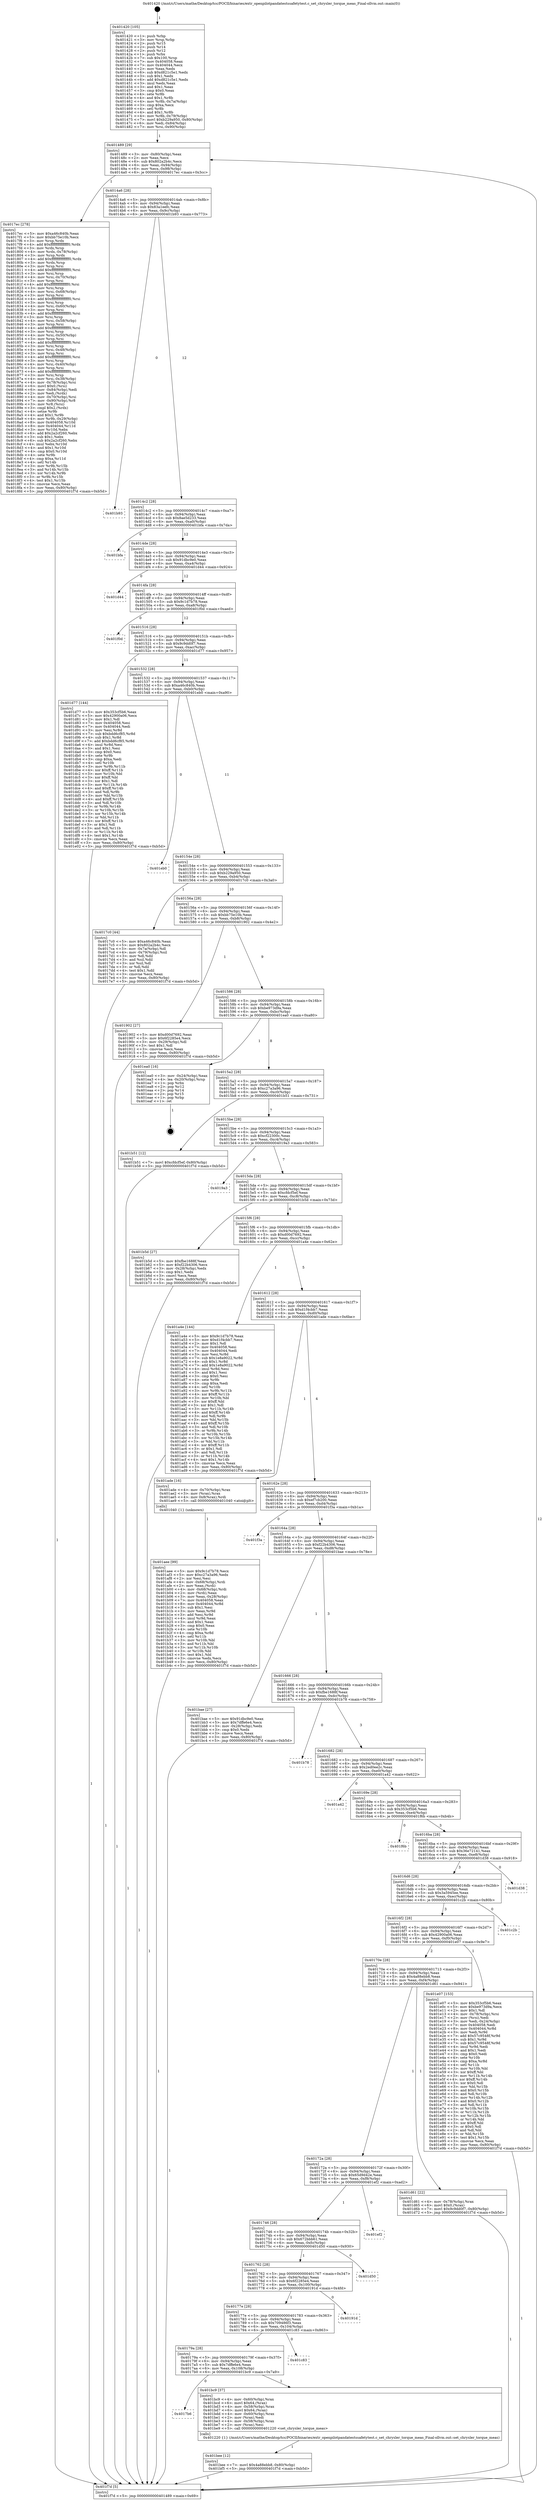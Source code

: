 digraph "0x401420" {
  label = "0x401420 (/mnt/c/Users/mathe/Desktop/tcc/POCII/binaries/extr_openpilotpandatestssafetytest.c_set_chrysler_torque_meas_Final-ollvm.out::main(0))"
  labelloc = "t"
  node[shape=record]

  Entry [label="",width=0.3,height=0.3,shape=circle,fillcolor=black,style=filled]
  "0x401489" [label="{
     0x401489 [29]\l
     | [instrs]\l
     &nbsp;&nbsp;0x401489 \<+3\>: mov -0x80(%rbp),%eax\l
     &nbsp;&nbsp;0x40148c \<+2\>: mov %eax,%ecx\l
     &nbsp;&nbsp;0x40148e \<+6\>: sub $0x802a2b4c,%ecx\l
     &nbsp;&nbsp;0x401494 \<+6\>: mov %eax,-0x94(%rbp)\l
     &nbsp;&nbsp;0x40149a \<+6\>: mov %ecx,-0x98(%rbp)\l
     &nbsp;&nbsp;0x4014a0 \<+6\>: je 00000000004017ec \<main+0x3cc\>\l
  }"]
  "0x4017ec" [label="{
     0x4017ec [278]\l
     | [instrs]\l
     &nbsp;&nbsp;0x4017ec \<+5\>: mov $0xa46c840b,%eax\l
     &nbsp;&nbsp;0x4017f1 \<+5\>: mov $0xbb75e10b,%ecx\l
     &nbsp;&nbsp;0x4017f6 \<+3\>: mov %rsp,%rdx\l
     &nbsp;&nbsp;0x4017f9 \<+4\>: add $0xfffffffffffffff0,%rdx\l
     &nbsp;&nbsp;0x4017fd \<+3\>: mov %rdx,%rsp\l
     &nbsp;&nbsp;0x401800 \<+4\>: mov %rdx,-0x78(%rbp)\l
     &nbsp;&nbsp;0x401804 \<+3\>: mov %rsp,%rdx\l
     &nbsp;&nbsp;0x401807 \<+4\>: add $0xfffffffffffffff0,%rdx\l
     &nbsp;&nbsp;0x40180b \<+3\>: mov %rdx,%rsp\l
     &nbsp;&nbsp;0x40180e \<+3\>: mov %rsp,%rsi\l
     &nbsp;&nbsp;0x401811 \<+4\>: add $0xfffffffffffffff0,%rsi\l
     &nbsp;&nbsp;0x401815 \<+3\>: mov %rsi,%rsp\l
     &nbsp;&nbsp;0x401818 \<+4\>: mov %rsi,-0x70(%rbp)\l
     &nbsp;&nbsp;0x40181c \<+3\>: mov %rsp,%rsi\l
     &nbsp;&nbsp;0x40181f \<+4\>: add $0xfffffffffffffff0,%rsi\l
     &nbsp;&nbsp;0x401823 \<+3\>: mov %rsi,%rsp\l
     &nbsp;&nbsp;0x401826 \<+4\>: mov %rsi,-0x68(%rbp)\l
     &nbsp;&nbsp;0x40182a \<+3\>: mov %rsp,%rsi\l
     &nbsp;&nbsp;0x40182d \<+4\>: add $0xfffffffffffffff0,%rsi\l
     &nbsp;&nbsp;0x401831 \<+3\>: mov %rsi,%rsp\l
     &nbsp;&nbsp;0x401834 \<+4\>: mov %rsi,-0x60(%rbp)\l
     &nbsp;&nbsp;0x401838 \<+3\>: mov %rsp,%rsi\l
     &nbsp;&nbsp;0x40183b \<+4\>: add $0xfffffffffffffff0,%rsi\l
     &nbsp;&nbsp;0x40183f \<+3\>: mov %rsi,%rsp\l
     &nbsp;&nbsp;0x401842 \<+4\>: mov %rsi,-0x58(%rbp)\l
     &nbsp;&nbsp;0x401846 \<+3\>: mov %rsp,%rsi\l
     &nbsp;&nbsp;0x401849 \<+4\>: add $0xfffffffffffffff0,%rsi\l
     &nbsp;&nbsp;0x40184d \<+3\>: mov %rsi,%rsp\l
     &nbsp;&nbsp;0x401850 \<+4\>: mov %rsi,-0x50(%rbp)\l
     &nbsp;&nbsp;0x401854 \<+3\>: mov %rsp,%rsi\l
     &nbsp;&nbsp;0x401857 \<+4\>: add $0xfffffffffffffff0,%rsi\l
     &nbsp;&nbsp;0x40185b \<+3\>: mov %rsi,%rsp\l
     &nbsp;&nbsp;0x40185e \<+4\>: mov %rsi,-0x48(%rbp)\l
     &nbsp;&nbsp;0x401862 \<+3\>: mov %rsp,%rsi\l
     &nbsp;&nbsp;0x401865 \<+4\>: add $0xfffffffffffffff0,%rsi\l
     &nbsp;&nbsp;0x401869 \<+3\>: mov %rsi,%rsp\l
     &nbsp;&nbsp;0x40186c \<+4\>: mov %rsi,-0x40(%rbp)\l
     &nbsp;&nbsp;0x401870 \<+3\>: mov %rsp,%rsi\l
     &nbsp;&nbsp;0x401873 \<+4\>: add $0xfffffffffffffff0,%rsi\l
     &nbsp;&nbsp;0x401877 \<+3\>: mov %rsi,%rsp\l
     &nbsp;&nbsp;0x40187a \<+4\>: mov %rsi,-0x38(%rbp)\l
     &nbsp;&nbsp;0x40187e \<+4\>: mov -0x78(%rbp),%rsi\l
     &nbsp;&nbsp;0x401882 \<+6\>: movl $0x0,(%rsi)\l
     &nbsp;&nbsp;0x401888 \<+6\>: mov -0x84(%rbp),%edi\l
     &nbsp;&nbsp;0x40188e \<+2\>: mov %edi,(%rdx)\l
     &nbsp;&nbsp;0x401890 \<+4\>: mov -0x70(%rbp),%rsi\l
     &nbsp;&nbsp;0x401894 \<+7\>: mov -0x90(%rbp),%r8\l
     &nbsp;&nbsp;0x40189b \<+3\>: mov %r8,(%rsi)\l
     &nbsp;&nbsp;0x40189e \<+3\>: cmpl $0x2,(%rdx)\l
     &nbsp;&nbsp;0x4018a1 \<+4\>: setne %r9b\l
     &nbsp;&nbsp;0x4018a5 \<+4\>: and $0x1,%r9b\l
     &nbsp;&nbsp;0x4018a9 \<+4\>: mov %r9b,-0x29(%rbp)\l
     &nbsp;&nbsp;0x4018ad \<+8\>: mov 0x404058,%r10d\l
     &nbsp;&nbsp;0x4018b5 \<+8\>: mov 0x404044,%r11d\l
     &nbsp;&nbsp;0x4018bd \<+3\>: mov %r10d,%ebx\l
     &nbsp;&nbsp;0x4018c0 \<+6\>: add $0x2a2cf260,%ebx\l
     &nbsp;&nbsp;0x4018c6 \<+3\>: sub $0x1,%ebx\l
     &nbsp;&nbsp;0x4018c9 \<+6\>: sub $0x2a2cf260,%ebx\l
     &nbsp;&nbsp;0x4018cf \<+4\>: imul %ebx,%r10d\l
     &nbsp;&nbsp;0x4018d3 \<+4\>: and $0x1,%r10d\l
     &nbsp;&nbsp;0x4018d7 \<+4\>: cmp $0x0,%r10d\l
     &nbsp;&nbsp;0x4018db \<+4\>: sete %r9b\l
     &nbsp;&nbsp;0x4018df \<+4\>: cmp $0xa,%r11d\l
     &nbsp;&nbsp;0x4018e3 \<+4\>: setl %r14b\l
     &nbsp;&nbsp;0x4018e7 \<+3\>: mov %r9b,%r15b\l
     &nbsp;&nbsp;0x4018ea \<+3\>: and %r14b,%r15b\l
     &nbsp;&nbsp;0x4018ed \<+3\>: xor %r14b,%r9b\l
     &nbsp;&nbsp;0x4018f0 \<+3\>: or %r9b,%r15b\l
     &nbsp;&nbsp;0x4018f3 \<+4\>: test $0x1,%r15b\l
     &nbsp;&nbsp;0x4018f7 \<+3\>: cmovne %ecx,%eax\l
     &nbsp;&nbsp;0x4018fa \<+3\>: mov %eax,-0x80(%rbp)\l
     &nbsp;&nbsp;0x4018fd \<+5\>: jmp 0000000000401f7d \<main+0xb5d\>\l
  }"]
  "0x4014a6" [label="{
     0x4014a6 [28]\l
     | [instrs]\l
     &nbsp;&nbsp;0x4014a6 \<+5\>: jmp 00000000004014ab \<main+0x8b\>\l
     &nbsp;&nbsp;0x4014ab \<+6\>: mov -0x94(%rbp),%eax\l
     &nbsp;&nbsp;0x4014b1 \<+5\>: sub $0x83a1eefc,%eax\l
     &nbsp;&nbsp;0x4014b6 \<+6\>: mov %eax,-0x9c(%rbp)\l
     &nbsp;&nbsp;0x4014bc \<+6\>: je 0000000000401b93 \<main+0x773\>\l
  }"]
  Exit [label="",width=0.3,height=0.3,shape=circle,fillcolor=black,style=filled,peripheries=2]
  "0x401b93" [label="{
     0x401b93\l
  }", style=dashed]
  "0x4014c2" [label="{
     0x4014c2 [28]\l
     | [instrs]\l
     &nbsp;&nbsp;0x4014c2 \<+5\>: jmp 00000000004014c7 \<main+0xa7\>\l
     &nbsp;&nbsp;0x4014c7 \<+6\>: mov -0x94(%rbp),%eax\l
     &nbsp;&nbsp;0x4014cd \<+5\>: sub $0x8ae5d233,%eax\l
     &nbsp;&nbsp;0x4014d2 \<+6\>: mov %eax,-0xa0(%rbp)\l
     &nbsp;&nbsp;0x4014d8 \<+6\>: je 0000000000401bfa \<main+0x7da\>\l
  }"]
  "0x401bee" [label="{
     0x401bee [12]\l
     | [instrs]\l
     &nbsp;&nbsp;0x401bee \<+7\>: movl $0x4a88ebb8,-0x80(%rbp)\l
     &nbsp;&nbsp;0x401bf5 \<+5\>: jmp 0000000000401f7d \<main+0xb5d\>\l
  }"]
  "0x401bfa" [label="{
     0x401bfa\l
  }", style=dashed]
  "0x4014de" [label="{
     0x4014de [28]\l
     | [instrs]\l
     &nbsp;&nbsp;0x4014de \<+5\>: jmp 00000000004014e3 \<main+0xc3\>\l
     &nbsp;&nbsp;0x4014e3 \<+6\>: mov -0x94(%rbp),%eax\l
     &nbsp;&nbsp;0x4014e9 \<+5\>: sub $0x91dbc9e0,%eax\l
     &nbsp;&nbsp;0x4014ee \<+6\>: mov %eax,-0xa4(%rbp)\l
     &nbsp;&nbsp;0x4014f4 \<+6\>: je 0000000000401d44 \<main+0x924\>\l
  }"]
  "0x4017b6" [label="{
     0x4017b6\l
  }", style=dashed]
  "0x401d44" [label="{
     0x401d44\l
  }", style=dashed]
  "0x4014fa" [label="{
     0x4014fa [28]\l
     | [instrs]\l
     &nbsp;&nbsp;0x4014fa \<+5\>: jmp 00000000004014ff \<main+0xdf\>\l
     &nbsp;&nbsp;0x4014ff \<+6\>: mov -0x94(%rbp),%eax\l
     &nbsp;&nbsp;0x401505 \<+5\>: sub $0x9c1d7b78,%eax\l
     &nbsp;&nbsp;0x40150a \<+6\>: mov %eax,-0xa8(%rbp)\l
     &nbsp;&nbsp;0x401510 \<+6\>: je 0000000000401f0d \<main+0xaed\>\l
  }"]
  "0x401bc9" [label="{
     0x401bc9 [37]\l
     | [instrs]\l
     &nbsp;&nbsp;0x401bc9 \<+4\>: mov -0x60(%rbp),%rax\l
     &nbsp;&nbsp;0x401bcd \<+6\>: movl $0x64,(%rax)\l
     &nbsp;&nbsp;0x401bd3 \<+4\>: mov -0x58(%rbp),%rax\l
     &nbsp;&nbsp;0x401bd7 \<+6\>: movl $0x64,(%rax)\l
     &nbsp;&nbsp;0x401bdd \<+4\>: mov -0x60(%rbp),%rax\l
     &nbsp;&nbsp;0x401be1 \<+2\>: mov (%rax),%edi\l
     &nbsp;&nbsp;0x401be3 \<+4\>: mov -0x58(%rbp),%rax\l
     &nbsp;&nbsp;0x401be7 \<+2\>: mov (%rax),%esi\l
     &nbsp;&nbsp;0x401be9 \<+5\>: call 0000000000401220 \<set_chrysler_torque_meas\>\l
     | [calls]\l
     &nbsp;&nbsp;0x401220 \{1\} (/mnt/c/Users/mathe/Desktop/tcc/POCII/binaries/extr_openpilotpandatestssafetytest.c_set_chrysler_torque_meas_Final-ollvm.out::set_chrysler_torque_meas)\l
  }"]
  "0x401f0d" [label="{
     0x401f0d\l
  }", style=dashed]
  "0x401516" [label="{
     0x401516 [28]\l
     | [instrs]\l
     &nbsp;&nbsp;0x401516 \<+5\>: jmp 000000000040151b \<main+0xfb\>\l
     &nbsp;&nbsp;0x40151b \<+6\>: mov -0x94(%rbp),%eax\l
     &nbsp;&nbsp;0x401521 \<+5\>: sub $0x9c9dd0f7,%eax\l
     &nbsp;&nbsp;0x401526 \<+6\>: mov %eax,-0xac(%rbp)\l
     &nbsp;&nbsp;0x40152c \<+6\>: je 0000000000401d77 \<main+0x957\>\l
  }"]
  "0x40179a" [label="{
     0x40179a [28]\l
     | [instrs]\l
     &nbsp;&nbsp;0x40179a \<+5\>: jmp 000000000040179f \<main+0x37f\>\l
     &nbsp;&nbsp;0x40179f \<+6\>: mov -0x94(%rbp),%eax\l
     &nbsp;&nbsp;0x4017a5 \<+5\>: sub $0x7dffe6e4,%eax\l
     &nbsp;&nbsp;0x4017aa \<+6\>: mov %eax,-0x108(%rbp)\l
     &nbsp;&nbsp;0x4017b0 \<+6\>: je 0000000000401bc9 \<main+0x7a9\>\l
  }"]
  "0x401d77" [label="{
     0x401d77 [144]\l
     | [instrs]\l
     &nbsp;&nbsp;0x401d77 \<+5\>: mov $0x353cf5b6,%eax\l
     &nbsp;&nbsp;0x401d7c \<+5\>: mov $0x42900a06,%ecx\l
     &nbsp;&nbsp;0x401d81 \<+2\>: mov $0x1,%dl\l
     &nbsp;&nbsp;0x401d83 \<+7\>: mov 0x404058,%esi\l
     &nbsp;&nbsp;0x401d8a \<+7\>: mov 0x404044,%edi\l
     &nbsp;&nbsp;0x401d91 \<+3\>: mov %esi,%r8d\l
     &nbsp;&nbsp;0x401d94 \<+7\>: sub $0xbdd6cf85,%r8d\l
     &nbsp;&nbsp;0x401d9b \<+4\>: sub $0x1,%r8d\l
     &nbsp;&nbsp;0x401d9f \<+7\>: add $0xbdd6cf85,%r8d\l
     &nbsp;&nbsp;0x401da6 \<+4\>: imul %r8d,%esi\l
     &nbsp;&nbsp;0x401daa \<+3\>: and $0x1,%esi\l
     &nbsp;&nbsp;0x401dad \<+3\>: cmp $0x0,%esi\l
     &nbsp;&nbsp;0x401db0 \<+4\>: sete %r9b\l
     &nbsp;&nbsp;0x401db4 \<+3\>: cmp $0xa,%edi\l
     &nbsp;&nbsp;0x401db7 \<+4\>: setl %r10b\l
     &nbsp;&nbsp;0x401dbb \<+3\>: mov %r9b,%r11b\l
     &nbsp;&nbsp;0x401dbe \<+4\>: xor $0xff,%r11b\l
     &nbsp;&nbsp;0x401dc2 \<+3\>: mov %r10b,%bl\l
     &nbsp;&nbsp;0x401dc5 \<+3\>: xor $0xff,%bl\l
     &nbsp;&nbsp;0x401dc8 \<+3\>: xor $0x1,%dl\l
     &nbsp;&nbsp;0x401dcb \<+3\>: mov %r11b,%r14b\l
     &nbsp;&nbsp;0x401dce \<+4\>: and $0xff,%r14b\l
     &nbsp;&nbsp;0x401dd2 \<+3\>: and %dl,%r9b\l
     &nbsp;&nbsp;0x401dd5 \<+3\>: mov %bl,%r15b\l
     &nbsp;&nbsp;0x401dd8 \<+4\>: and $0xff,%r15b\l
     &nbsp;&nbsp;0x401ddc \<+3\>: and %dl,%r10b\l
     &nbsp;&nbsp;0x401ddf \<+3\>: or %r9b,%r14b\l
     &nbsp;&nbsp;0x401de2 \<+3\>: or %r10b,%r15b\l
     &nbsp;&nbsp;0x401de5 \<+3\>: xor %r15b,%r14b\l
     &nbsp;&nbsp;0x401de8 \<+3\>: or %bl,%r11b\l
     &nbsp;&nbsp;0x401deb \<+4\>: xor $0xff,%r11b\l
     &nbsp;&nbsp;0x401def \<+3\>: or $0x1,%dl\l
     &nbsp;&nbsp;0x401df2 \<+3\>: and %dl,%r11b\l
     &nbsp;&nbsp;0x401df5 \<+3\>: or %r11b,%r14b\l
     &nbsp;&nbsp;0x401df8 \<+4\>: test $0x1,%r14b\l
     &nbsp;&nbsp;0x401dfc \<+3\>: cmovne %ecx,%eax\l
     &nbsp;&nbsp;0x401dff \<+3\>: mov %eax,-0x80(%rbp)\l
     &nbsp;&nbsp;0x401e02 \<+5\>: jmp 0000000000401f7d \<main+0xb5d\>\l
  }"]
  "0x401532" [label="{
     0x401532 [28]\l
     | [instrs]\l
     &nbsp;&nbsp;0x401532 \<+5\>: jmp 0000000000401537 \<main+0x117\>\l
     &nbsp;&nbsp;0x401537 \<+6\>: mov -0x94(%rbp),%eax\l
     &nbsp;&nbsp;0x40153d \<+5\>: sub $0xa46c840b,%eax\l
     &nbsp;&nbsp;0x401542 \<+6\>: mov %eax,-0xb0(%rbp)\l
     &nbsp;&nbsp;0x401548 \<+6\>: je 0000000000401eb0 \<main+0xa90\>\l
  }"]
  "0x401c83" [label="{
     0x401c83\l
  }", style=dashed]
  "0x401eb0" [label="{
     0x401eb0\l
  }", style=dashed]
  "0x40154e" [label="{
     0x40154e [28]\l
     | [instrs]\l
     &nbsp;&nbsp;0x40154e \<+5\>: jmp 0000000000401553 \<main+0x133\>\l
     &nbsp;&nbsp;0x401553 \<+6\>: mov -0x94(%rbp),%eax\l
     &nbsp;&nbsp;0x401559 \<+5\>: sub $0xb229a950,%eax\l
     &nbsp;&nbsp;0x40155e \<+6\>: mov %eax,-0xb4(%rbp)\l
     &nbsp;&nbsp;0x401564 \<+6\>: je 00000000004017c0 \<main+0x3a0\>\l
  }"]
  "0x40177e" [label="{
     0x40177e [28]\l
     | [instrs]\l
     &nbsp;&nbsp;0x40177e \<+5\>: jmp 0000000000401783 \<main+0x363\>\l
     &nbsp;&nbsp;0x401783 \<+6\>: mov -0x94(%rbp),%eax\l
     &nbsp;&nbsp;0x401789 \<+5\>: sub $0x709486f3,%eax\l
     &nbsp;&nbsp;0x40178e \<+6\>: mov %eax,-0x104(%rbp)\l
     &nbsp;&nbsp;0x401794 \<+6\>: je 0000000000401c83 \<main+0x863\>\l
  }"]
  "0x4017c0" [label="{
     0x4017c0 [44]\l
     | [instrs]\l
     &nbsp;&nbsp;0x4017c0 \<+5\>: mov $0xa46c840b,%eax\l
     &nbsp;&nbsp;0x4017c5 \<+5\>: mov $0x802a2b4c,%ecx\l
     &nbsp;&nbsp;0x4017ca \<+3\>: mov -0x7a(%rbp),%dl\l
     &nbsp;&nbsp;0x4017cd \<+4\>: mov -0x79(%rbp),%sil\l
     &nbsp;&nbsp;0x4017d1 \<+3\>: mov %dl,%dil\l
     &nbsp;&nbsp;0x4017d4 \<+3\>: and %sil,%dil\l
     &nbsp;&nbsp;0x4017d7 \<+3\>: xor %sil,%dl\l
     &nbsp;&nbsp;0x4017da \<+3\>: or %dl,%dil\l
     &nbsp;&nbsp;0x4017dd \<+4\>: test $0x1,%dil\l
     &nbsp;&nbsp;0x4017e1 \<+3\>: cmovne %ecx,%eax\l
     &nbsp;&nbsp;0x4017e4 \<+3\>: mov %eax,-0x80(%rbp)\l
     &nbsp;&nbsp;0x4017e7 \<+5\>: jmp 0000000000401f7d \<main+0xb5d\>\l
  }"]
  "0x40156a" [label="{
     0x40156a [28]\l
     | [instrs]\l
     &nbsp;&nbsp;0x40156a \<+5\>: jmp 000000000040156f \<main+0x14f\>\l
     &nbsp;&nbsp;0x40156f \<+6\>: mov -0x94(%rbp),%eax\l
     &nbsp;&nbsp;0x401575 \<+5\>: sub $0xbb75e10b,%eax\l
     &nbsp;&nbsp;0x40157a \<+6\>: mov %eax,-0xb8(%rbp)\l
     &nbsp;&nbsp;0x401580 \<+6\>: je 0000000000401902 \<main+0x4e2\>\l
  }"]
  "0x401f7d" [label="{
     0x401f7d [5]\l
     | [instrs]\l
     &nbsp;&nbsp;0x401f7d \<+5\>: jmp 0000000000401489 \<main+0x69\>\l
  }"]
  "0x401420" [label="{
     0x401420 [105]\l
     | [instrs]\l
     &nbsp;&nbsp;0x401420 \<+1\>: push %rbp\l
     &nbsp;&nbsp;0x401421 \<+3\>: mov %rsp,%rbp\l
     &nbsp;&nbsp;0x401424 \<+2\>: push %r15\l
     &nbsp;&nbsp;0x401426 \<+2\>: push %r14\l
     &nbsp;&nbsp;0x401428 \<+2\>: push %r12\l
     &nbsp;&nbsp;0x40142a \<+1\>: push %rbx\l
     &nbsp;&nbsp;0x40142b \<+7\>: sub $0x100,%rsp\l
     &nbsp;&nbsp;0x401432 \<+7\>: mov 0x404058,%eax\l
     &nbsp;&nbsp;0x401439 \<+7\>: mov 0x404044,%ecx\l
     &nbsp;&nbsp;0x401440 \<+2\>: mov %eax,%edx\l
     &nbsp;&nbsp;0x401442 \<+6\>: sub $0xd821c5e1,%edx\l
     &nbsp;&nbsp;0x401448 \<+3\>: sub $0x1,%edx\l
     &nbsp;&nbsp;0x40144b \<+6\>: add $0xd821c5e1,%edx\l
     &nbsp;&nbsp;0x401451 \<+3\>: imul %edx,%eax\l
     &nbsp;&nbsp;0x401454 \<+3\>: and $0x1,%eax\l
     &nbsp;&nbsp;0x401457 \<+3\>: cmp $0x0,%eax\l
     &nbsp;&nbsp;0x40145a \<+4\>: sete %r8b\l
     &nbsp;&nbsp;0x40145e \<+4\>: and $0x1,%r8b\l
     &nbsp;&nbsp;0x401462 \<+4\>: mov %r8b,-0x7a(%rbp)\l
     &nbsp;&nbsp;0x401466 \<+3\>: cmp $0xa,%ecx\l
     &nbsp;&nbsp;0x401469 \<+4\>: setl %r8b\l
     &nbsp;&nbsp;0x40146d \<+4\>: and $0x1,%r8b\l
     &nbsp;&nbsp;0x401471 \<+4\>: mov %r8b,-0x79(%rbp)\l
     &nbsp;&nbsp;0x401475 \<+7\>: movl $0xb229a950,-0x80(%rbp)\l
     &nbsp;&nbsp;0x40147c \<+6\>: mov %edi,-0x84(%rbp)\l
     &nbsp;&nbsp;0x401482 \<+7\>: mov %rsi,-0x90(%rbp)\l
  }"]
  "0x40191d" [label="{
     0x40191d\l
  }", style=dashed]
  "0x401762" [label="{
     0x401762 [28]\l
     | [instrs]\l
     &nbsp;&nbsp;0x401762 \<+5\>: jmp 0000000000401767 \<main+0x347\>\l
     &nbsp;&nbsp;0x401767 \<+6\>: mov -0x94(%rbp),%eax\l
     &nbsp;&nbsp;0x40176d \<+5\>: sub $0x6f2285e4,%eax\l
     &nbsp;&nbsp;0x401772 \<+6\>: mov %eax,-0x100(%rbp)\l
     &nbsp;&nbsp;0x401778 \<+6\>: je 000000000040191d \<main+0x4fd\>\l
  }"]
  "0x401902" [label="{
     0x401902 [27]\l
     | [instrs]\l
     &nbsp;&nbsp;0x401902 \<+5\>: mov $0xd00d7692,%eax\l
     &nbsp;&nbsp;0x401907 \<+5\>: mov $0x6f2285e4,%ecx\l
     &nbsp;&nbsp;0x40190c \<+3\>: mov -0x29(%rbp),%dl\l
     &nbsp;&nbsp;0x40190f \<+3\>: test $0x1,%dl\l
     &nbsp;&nbsp;0x401912 \<+3\>: cmovne %ecx,%eax\l
     &nbsp;&nbsp;0x401915 \<+3\>: mov %eax,-0x80(%rbp)\l
     &nbsp;&nbsp;0x401918 \<+5\>: jmp 0000000000401f7d \<main+0xb5d\>\l
  }"]
  "0x401586" [label="{
     0x401586 [28]\l
     | [instrs]\l
     &nbsp;&nbsp;0x401586 \<+5\>: jmp 000000000040158b \<main+0x16b\>\l
     &nbsp;&nbsp;0x40158b \<+6\>: mov -0x94(%rbp),%eax\l
     &nbsp;&nbsp;0x401591 \<+5\>: sub $0xbe973d9a,%eax\l
     &nbsp;&nbsp;0x401596 \<+6\>: mov %eax,-0xbc(%rbp)\l
     &nbsp;&nbsp;0x40159c \<+6\>: je 0000000000401ea0 \<main+0xa80\>\l
  }"]
  "0x401d50" [label="{
     0x401d50\l
  }", style=dashed]
  "0x401ea0" [label="{
     0x401ea0 [16]\l
     | [instrs]\l
     &nbsp;&nbsp;0x401ea0 \<+3\>: mov -0x24(%rbp),%eax\l
     &nbsp;&nbsp;0x401ea3 \<+4\>: lea -0x20(%rbp),%rsp\l
     &nbsp;&nbsp;0x401ea7 \<+1\>: pop %rbx\l
     &nbsp;&nbsp;0x401ea8 \<+2\>: pop %r12\l
     &nbsp;&nbsp;0x401eaa \<+2\>: pop %r14\l
     &nbsp;&nbsp;0x401eac \<+2\>: pop %r15\l
     &nbsp;&nbsp;0x401eae \<+1\>: pop %rbp\l
     &nbsp;&nbsp;0x401eaf \<+1\>: ret\l
  }"]
  "0x4015a2" [label="{
     0x4015a2 [28]\l
     | [instrs]\l
     &nbsp;&nbsp;0x4015a2 \<+5\>: jmp 00000000004015a7 \<main+0x187\>\l
     &nbsp;&nbsp;0x4015a7 \<+6\>: mov -0x94(%rbp),%eax\l
     &nbsp;&nbsp;0x4015ad \<+5\>: sub $0xc27a3a96,%eax\l
     &nbsp;&nbsp;0x4015b2 \<+6\>: mov %eax,-0xc0(%rbp)\l
     &nbsp;&nbsp;0x4015b8 \<+6\>: je 0000000000401b51 \<main+0x731\>\l
  }"]
  "0x401746" [label="{
     0x401746 [28]\l
     | [instrs]\l
     &nbsp;&nbsp;0x401746 \<+5\>: jmp 000000000040174b \<main+0x32b\>\l
     &nbsp;&nbsp;0x40174b \<+6\>: mov -0x94(%rbp),%eax\l
     &nbsp;&nbsp;0x401751 \<+5\>: sub $0x672bbb61,%eax\l
     &nbsp;&nbsp;0x401756 \<+6\>: mov %eax,-0xfc(%rbp)\l
     &nbsp;&nbsp;0x40175c \<+6\>: je 0000000000401d50 \<main+0x930\>\l
  }"]
  "0x401b51" [label="{
     0x401b51 [12]\l
     | [instrs]\l
     &nbsp;&nbsp;0x401b51 \<+7\>: movl $0xcfdcf5ef,-0x80(%rbp)\l
     &nbsp;&nbsp;0x401b58 \<+5\>: jmp 0000000000401f7d \<main+0xb5d\>\l
  }"]
  "0x4015be" [label="{
     0x4015be [28]\l
     | [instrs]\l
     &nbsp;&nbsp;0x4015be \<+5\>: jmp 00000000004015c3 \<main+0x1a3\>\l
     &nbsp;&nbsp;0x4015c3 \<+6\>: mov -0x94(%rbp),%eax\l
     &nbsp;&nbsp;0x4015c9 \<+5\>: sub $0xcf22300c,%eax\l
     &nbsp;&nbsp;0x4015ce \<+6\>: mov %eax,-0xc4(%rbp)\l
     &nbsp;&nbsp;0x4015d4 \<+6\>: je 00000000004019a3 \<main+0x583\>\l
  }"]
  "0x401ef2" [label="{
     0x401ef2\l
  }", style=dashed]
  "0x4019a3" [label="{
     0x4019a3\l
  }", style=dashed]
  "0x4015da" [label="{
     0x4015da [28]\l
     | [instrs]\l
     &nbsp;&nbsp;0x4015da \<+5\>: jmp 00000000004015df \<main+0x1bf\>\l
     &nbsp;&nbsp;0x4015df \<+6\>: mov -0x94(%rbp),%eax\l
     &nbsp;&nbsp;0x4015e5 \<+5\>: sub $0xcfdcf5ef,%eax\l
     &nbsp;&nbsp;0x4015ea \<+6\>: mov %eax,-0xc8(%rbp)\l
     &nbsp;&nbsp;0x4015f0 \<+6\>: je 0000000000401b5d \<main+0x73d\>\l
  }"]
  "0x40172a" [label="{
     0x40172a [28]\l
     | [instrs]\l
     &nbsp;&nbsp;0x40172a \<+5\>: jmp 000000000040172f \<main+0x30f\>\l
     &nbsp;&nbsp;0x40172f \<+6\>: mov -0x94(%rbp),%eax\l
     &nbsp;&nbsp;0x401735 \<+5\>: sub $0x65d9d42e,%eax\l
     &nbsp;&nbsp;0x40173a \<+6\>: mov %eax,-0xf8(%rbp)\l
     &nbsp;&nbsp;0x401740 \<+6\>: je 0000000000401ef2 \<main+0xad2\>\l
  }"]
  "0x401b5d" [label="{
     0x401b5d [27]\l
     | [instrs]\l
     &nbsp;&nbsp;0x401b5d \<+5\>: mov $0xfbe1688f,%eax\l
     &nbsp;&nbsp;0x401b62 \<+5\>: mov $0xf22b4306,%ecx\l
     &nbsp;&nbsp;0x401b67 \<+3\>: mov -0x28(%rbp),%edx\l
     &nbsp;&nbsp;0x401b6a \<+3\>: cmp $0x1,%edx\l
     &nbsp;&nbsp;0x401b6d \<+3\>: cmovl %ecx,%eax\l
     &nbsp;&nbsp;0x401b70 \<+3\>: mov %eax,-0x80(%rbp)\l
     &nbsp;&nbsp;0x401b73 \<+5\>: jmp 0000000000401f7d \<main+0xb5d\>\l
  }"]
  "0x4015f6" [label="{
     0x4015f6 [28]\l
     | [instrs]\l
     &nbsp;&nbsp;0x4015f6 \<+5\>: jmp 00000000004015fb \<main+0x1db\>\l
     &nbsp;&nbsp;0x4015fb \<+6\>: mov -0x94(%rbp),%eax\l
     &nbsp;&nbsp;0x401601 \<+5\>: sub $0xd00d7692,%eax\l
     &nbsp;&nbsp;0x401606 \<+6\>: mov %eax,-0xcc(%rbp)\l
     &nbsp;&nbsp;0x40160c \<+6\>: je 0000000000401a4e \<main+0x62e\>\l
  }"]
  "0x401d61" [label="{
     0x401d61 [22]\l
     | [instrs]\l
     &nbsp;&nbsp;0x401d61 \<+4\>: mov -0x78(%rbp),%rax\l
     &nbsp;&nbsp;0x401d65 \<+6\>: movl $0x0,(%rax)\l
     &nbsp;&nbsp;0x401d6b \<+7\>: movl $0x9c9dd0f7,-0x80(%rbp)\l
     &nbsp;&nbsp;0x401d72 \<+5\>: jmp 0000000000401f7d \<main+0xb5d\>\l
  }"]
  "0x401a4e" [label="{
     0x401a4e [144]\l
     | [instrs]\l
     &nbsp;&nbsp;0x401a4e \<+5\>: mov $0x9c1d7b78,%eax\l
     &nbsp;&nbsp;0x401a53 \<+5\>: mov $0xd1f4cbb7,%ecx\l
     &nbsp;&nbsp;0x401a58 \<+2\>: mov $0x1,%dl\l
     &nbsp;&nbsp;0x401a5a \<+7\>: mov 0x404058,%esi\l
     &nbsp;&nbsp;0x401a61 \<+7\>: mov 0x404044,%edi\l
     &nbsp;&nbsp;0x401a68 \<+3\>: mov %esi,%r8d\l
     &nbsp;&nbsp;0x401a6b \<+7\>: sub $0x1e8a9022,%r8d\l
     &nbsp;&nbsp;0x401a72 \<+4\>: sub $0x1,%r8d\l
     &nbsp;&nbsp;0x401a76 \<+7\>: add $0x1e8a9022,%r8d\l
     &nbsp;&nbsp;0x401a7d \<+4\>: imul %r8d,%esi\l
     &nbsp;&nbsp;0x401a81 \<+3\>: and $0x1,%esi\l
     &nbsp;&nbsp;0x401a84 \<+3\>: cmp $0x0,%esi\l
     &nbsp;&nbsp;0x401a87 \<+4\>: sete %r9b\l
     &nbsp;&nbsp;0x401a8b \<+3\>: cmp $0xa,%edi\l
     &nbsp;&nbsp;0x401a8e \<+4\>: setl %r10b\l
     &nbsp;&nbsp;0x401a92 \<+3\>: mov %r9b,%r11b\l
     &nbsp;&nbsp;0x401a95 \<+4\>: xor $0xff,%r11b\l
     &nbsp;&nbsp;0x401a99 \<+3\>: mov %r10b,%bl\l
     &nbsp;&nbsp;0x401a9c \<+3\>: xor $0xff,%bl\l
     &nbsp;&nbsp;0x401a9f \<+3\>: xor $0x1,%dl\l
     &nbsp;&nbsp;0x401aa2 \<+3\>: mov %r11b,%r14b\l
     &nbsp;&nbsp;0x401aa5 \<+4\>: and $0xff,%r14b\l
     &nbsp;&nbsp;0x401aa9 \<+3\>: and %dl,%r9b\l
     &nbsp;&nbsp;0x401aac \<+3\>: mov %bl,%r15b\l
     &nbsp;&nbsp;0x401aaf \<+4\>: and $0xff,%r15b\l
     &nbsp;&nbsp;0x401ab3 \<+3\>: and %dl,%r10b\l
     &nbsp;&nbsp;0x401ab6 \<+3\>: or %r9b,%r14b\l
     &nbsp;&nbsp;0x401ab9 \<+3\>: or %r10b,%r15b\l
     &nbsp;&nbsp;0x401abc \<+3\>: xor %r15b,%r14b\l
     &nbsp;&nbsp;0x401abf \<+3\>: or %bl,%r11b\l
     &nbsp;&nbsp;0x401ac2 \<+4\>: xor $0xff,%r11b\l
     &nbsp;&nbsp;0x401ac6 \<+3\>: or $0x1,%dl\l
     &nbsp;&nbsp;0x401ac9 \<+3\>: and %dl,%r11b\l
     &nbsp;&nbsp;0x401acc \<+3\>: or %r11b,%r14b\l
     &nbsp;&nbsp;0x401acf \<+4\>: test $0x1,%r14b\l
     &nbsp;&nbsp;0x401ad3 \<+3\>: cmovne %ecx,%eax\l
     &nbsp;&nbsp;0x401ad6 \<+3\>: mov %eax,-0x80(%rbp)\l
     &nbsp;&nbsp;0x401ad9 \<+5\>: jmp 0000000000401f7d \<main+0xb5d\>\l
  }"]
  "0x401612" [label="{
     0x401612 [28]\l
     | [instrs]\l
     &nbsp;&nbsp;0x401612 \<+5\>: jmp 0000000000401617 \<main+0x1f7\>\l
     &nbsp;&nbsp;0x401617 \<+6\>: mov -0x94(%rbp),%eax\l
     &nbsp;&nbsp;0x40161d \<+5\>: sub $0xd1f4cbb7,%eax\l
     &nbsp;&nbsp;0x401622 \<+6\>: mov %eax,-0xd0(%rbp)\l
     &nbsp;&nbsp;0x401628 \<+6\>: je 0000000000401ade \<main+0x6be\>\l
  }"]
  "0x40170e" [label="{
     0x40170e [28]\l
     | [instrs]\l
     &nbsp;&nbsp;0x40170e \<+5\>: jmp 0000000000401713 \<main+0x2f3\>\l
     &nbsp;&nbsp;0x401713 \<+6\>: mov -0x94(%rbp),%eax\l
     &nbsp;&nbsp;0x401719 \<+5\>: sub $0x4a88ebb8,%eax\l
     &nbsp;&nbsp;0x40171e \<+6\>: mov %eax,-0xf4(%rbp)\l
     &nbsp;&nbsp;0x401724 \<+6\>: je 0000000000401d61 \<main+0x941\>\l
  }"]
  "0x401ade" [label="{
     0x401ade [16]\l
     | [instrs]\l
     &nbsp;&nbsp;0x401ade \<+4\>: mov -0x70(%rbp),%rax\l
     &nbsp;&nbsp;0x401ae2 \<+3\>: mov (%rax),%rax\l
     &nbsp;&nbsp;0x401ae5 \<+4\>: mov 0x8(%rax),%rdi\l
     &nbsp;&nbsp;0x401ae9 \<+5\>: call 0000000000401040 \<atoi@plt\>\l
     | [calls]\l
     &nbsp;&nbsp;0x401040 \{1\} (unknown)\l
  }"]
  "0x40162e" [label="{
     0x40162e [28]\l
     | [instrs]\l
     &nbsp;&nbsp;0x40162e \<+5\>: jmp 0000000000401633 \<main+0x213\>\l
     &nbsp;&nbsp;0x401633 \<+6\>: mov -0x94(%rbp),%eax\l
     &nbsp;&nbsp;0x401639 \<+5\>: sub $0xef7cb200,%eax\l
     &nbsp;&nbsp;0x40163e \<+6\>: mov %eax,-0xd4(%rbp)\l
     &nbsp;&nbsp;0x401644 \<+6\>: je 0000000000401f3a \<main+0xb1a\>\l
  }"]
  "0x401aee" [label="{
     0x401aee [99]\l
     | [instrs]\l
     &nbsp;&nbsp;0x401aee \<+5\>: mov $0x9c1d7b78,%ecx\l
     &nbsp;&nbsp;0x401af3 \<+5\>: mov $0xc27a3a96,%edx\l
     &nbsp;&nbsp;0x401af8 \<+2\>: xor %esi,%esi\l
     &nbsp;&nbsp;0x401afa \<+4\>: mov -0x68(%rbp),%rdi\l
     &nbsp;&nbsp;0x401afe \<+2\>: mov %eax,(%rdi)\l
     &nbsp;&nbsp;0x401b00 \<+4\>: mov -0x68(%rbp),%rdi\l
     &nbsp;&nbsp;0x401b04 \<+2\>: mov (%rdi),%eax\l
     &nbsp;&nbsp;0x401b06 \<+3\>: mov %eax,-0x28(%rbp)\l
     &nbsp;&nbsp;0x401b09 \<+7\>: mov 0x404058,%eax\l
     &nbsp;&nbsp;0x401b10 \<+8\>: mov 0x404044,%r8d\l
     &nbsp;&nbsp;0x401b18 \<+3\>: sub $0x1,%esi\l
     &nbsp;&nbsp;0x401b1b \<+3\>: mov %eax,%r9d\l
     &nbsp;&nbsp;0x401b1e \<+3\>: add %esi,%r9d\l
     &nbsp;&nbsp;0x401b21 \<+4\>: imul %r9d,%eax\l
     &nbsp;&nbsp;0x401b25 \<+3\>: and $0x1,%eax\l
     &nbsp;&nbsp;0x401b28 \<+3\>: cmp $0x0,%eax\l
     &nbsp;&nbsp;0x401b2b \<+4\>: sete %r10b\l
     &nbsp;&nbsp;0x401b2f \<+4\>: cmp $0xa,%r8d\l
     &nbsp;&nbsp;0x401b33 \<+4\>: setl %r11b\l
     &nbsp;&nbsp;0x401b37 \<+3\>: mov %r10b,%bl\l
     &nbsp;&nbsp;0x401b3a \<+3\>: and %r11b,%bl\l
     &nbsp;&nbsp;0x401b3d \<+3\>: xor %r11b,%r10b\l
     &nbsp;&nbsp;0x401b40 \<+3\>: or %r10b,%bl\l
     &nbsp;&nbsp;0x401b43 \<+3\>: test $0x1,%bl\l
     &nbsp;&nbsp;0x401b46 \<+3\>: cmovne %edx,%ecx\l
     &nbsp;&nbsp;0x401b49 \<+3\>: mov %ecx,-0x80(%rbp)\l
     &nbsp;&nbsp;0x401b4c \<+5\>: jmp 0000000000401f7d \<main+0xb5d\>\l
  }"]
  "0x401e07" [label="{
     0x401e07 [153]\l
     | [instrs]\l
     &nbsp;&nbsp;0x401e07 \<+5\>: mov $0x353cf5b6,%eax\l
     &nbsp;&nbsp;0x401e0c \<+5\>: mov $0xbe973d9a,%ecx\l
     &nbsp;&nbsp;0x401e11 \<+2\>: mov $0x1,%dl\l
     &nbsp;&nbsp;0x401e13 \<+4\>: mov -0x78(%rbp),%rsi\l
     &nbsp;&nbsp;0x401e17 \<+2\>: mov (%rsi),%edi\l
     &nbsp;&nbsp;0x401e19 \<+3\>: mov %edi,-0x24(%rbp)\l
     &nbsp;&nbsp;0x401e1c \<+7\>: mov 0x404058,%edi\l
     &nbsp;&nbsp;0x401e23 \<+8\>: mov 0x404044,%r8d\l
     &nbsp;&nbsp;0x401e2b \<+3\>: mov %edi,%r9d\l
     &nbsp;&nbsp;0x401e2e \<+7\>: add $0x57c9548f,%r9d\l
     &nbsp;&nbsp;0x401e35 \<+4\>: sub $0x1,%r9d\l
     &nbsp;&nbsp;0x401e39 \<+7\>: sub $0x57c9548f,%r9d\l
     &nbsp;&nbsp;0x401e40 \<+4\>: imul %r9d,%edi\l
     &nbsp;&nbsp;0x401e44 \<+3\>: and $0x1,%edi\l
     &nbsp;&nbsp;0x401e47 \<+3\>: cmp $0x0,%edi\l
     &nbsp;&nbsp;0x401e4a \<+4\>: sete %r10b\l
     &nbsp;&nbsp;0x401e4e \<+4\>: cmp $0xa,%r8d\l
     &nbsp;&nbsp;0x401e52 \<+4\>: setl %r11b\l
     &nbsp;&nbsp;0x401e56 \<+3\>: mov %r10b,%bl\l
     &nbsp;&nbsp;0x401e59 \<+3\>: xor $0xff,%bl\l
     &nbsp;&nbsp;0x401e5c \<+3\>: mov %r11b,%r14b\l
     &nbsp;&nbsp;0x401e5f \<+4\>: xor $0xff,%r14b\l
     &nbsp;&nbsp;0x401e63 \<+3\>: xor $0x0,%dl\l
     &nbsp;&nbsp;0x401e66 \<+3\>: mov %bl,%r15b\l
     &nbsp;&nbsp;0x401e69 \<+4\>: and $0x0,%r15b\l
     &nbsp;&nbsp;0x401e6d \<+3\>: and %dl,%r10b\l
     &nbsp;&nbsp;0x401e70 \<+3\>: mov %r14b,%r12b\l
     &nbsp;&nbsp;0x401e73 \<+4\>: and $0x0,%r12b\l
     &nbsp;&nbsp;0x401e77 \<+3\>: and %dl,%r11b\l
     &nbsp;&nbsp;0x401e7a \<+3\>: or %r10b,%r15b\l
     &nbsp;&nbsp;0x401e7d \<+3\>: or %r11b,%r12b\l
     &nbsp;&nbsp;0x401e80 \<+3\>: xor %r12b,%r15b\l
     &nbsp;&nbsp;0x401e83 \<+3\>: or %r14b,%bl\l
     &nbsp;&nbsp;0x401e86 \<+3\>: xor $0xff,%bl\l
     &nbsp;&nbsp;0x401e89 \<+3\>: or $0x0,%dl\l
     &nbsp;&nbsp;0x401e8c \<+2\>: and %dl,%bl\l
     &nbsp;&nbsp;0x401e8e \<+3\>: or %bl,%r15b\l
     &nbsp;&nbsp;0x401e91 \<+4\>: test $0x1,%r15b\l
     &nbsp;&nbsp;0x401e95 \<+3\>: cmovne %ecx,%eax\l
     &nbsp;&nbsp;0x401e98 \<+3\>: mov %eax,-0x80(%rbp)\l
     &nbsp;&nbsp;0x401e9b \<+5\>: jmp 0000000000401f7d \<main+0xb5d\>\l
  }"]
  "0x401f3a" [label="{
     0x401f3a\l
  }", style=dashed]
  "0x40164a" [label="{
     0x40164a [28]\l
     | [instrs]\l
     &nbsp;&nbsp;0x40164a \<+5\>: jmp 000000000040164f \<main+0x22f\>\l
     &nbsp;&nbsp;0x40164f \<+6\>: mov -0x94(%rbp),%eax\l
     &nbsp;&nbsp;0x401655 \<+5\>: sub $0xf22b4306,%eax\l
     &nbsp;&nbsp;0x40165a \<+6\>: mov %eax,-0xd8(%rbp)\l
     &nbsp;&nbsp;0x401660 \<+6\>: je 0000000000401bae \<main+0x78e\>\l
  }"]
  "0x4016f2" [label="{
     0x4016f2 [28]\l
     | [instrs]\l
     &nbsp;&nbsp;0x4016f2 \<+5\>: jmp 00000000004016f7 \<main+0x2d7\>\l
     &nbsp;&nbsp;0x4016f7 \<+6\>: mov -0x94(%rbp),%eax\l
     &nbsp;&nbsp;0x4016fd \<+5\>: sub $0x42900a06,%eax\l
     &nbsp;&nbsp;0x401702 \<+6\>: mov %eax,-0xf0(%rbp)\l
     &nbsp;&nbsp;0x401708 \<+6\>: je 0000000000401e07 \<main+0x9e7\>\l
  }"]
  "0x401bae" [label="{
     0x401bae [27]\l
     | [instrs]\l
     &nbsp;&nbsp;0x401bae \<+5\>: mov $0x91dbc9e0,%eax\l
     &nbsp;&nbsp;0x401bb3 \<+5\>: mov $0x7dffe6e4,%ecx\l
     &nbsp;&nbsp;0x401bb8 \<+3\>: mov -0x28(%rbp),%edx\l
     &nbsp;&nbsp;0x401bbb \<+3\>: cmp $0x0,%edx\l
     &nbsp;&nbsp;0x401bbe \<+3\>: cmove %ecx,%eax\l
     &nbsp;&nbsp;0x401bc1 \<+3\>: mov %eax,-0x80(%rbp)\l
     &nbsp;&nbsp;0x401bc4 \<+5\>: jmp 0000000000401f7d \<main+0xb5d\>\l
  }"]
  "0x401666" [label="{
     0x401666 [28]\l
     | [instrs]\l
     &nbsp;&nbsp;0x401666 \<+5\>: jmp 000000000040166b \<main+0x24b\>\l
     &nbsp;&nbsp;0x40166b \<+6\>: mov -0x94(%rbp),%eax\l
     &nbsp;&nbsp;0x401671 \<+5\>: sub $0xfbe1688f,%eax\l
     &nbsp;&nbsp;0x401676 \<+6\>: mov %eax,-0xdc(%rbp)\l
     &nbsp;&nbsp;0x40167c \<+6\>: je 0000000000401b78 \<main+0x758\>\l
  }"]
  "0x401c2b" [label="{
     0x401c2b\l
  }", style=dashed]
  "0x401b78" [label="{
     0x401b78\l
  }", style=dashed]
  "0x401682" [label="{
     0x401682 [28]\l
     | [instrs]\l
     &nbsp;&nbsp;0x401682 \<+5\>: jmp 0000000000401687 \<main+0x267\>\l
     &nbsp;&nbsp;0x401687 \<+6\>: mov -0x94(%rbp),%eax\l
     &nbsp;&nbsp;0x40168d \<+5\>: sub $0x2ed0ee2c,%eax\l
     &nbsp;&nbsp;0x401692 \<+6\>: mov %eax,-0xe0(%rbp)\l
     &nbsp;&nbsp;0x401698 \<+6\>: je 0000000000401a42 \<main+0x622\>\l
  }"]
  "0x4016d6" [label="{
     0x4016d6 [28]\l
     | [instrs]\l
     &nbsp;&nbsp;0x4016d6 \<+5\>: jmp 00000000004016db \<main+0x2bb\>\l
     &nbsp;&nbsp;0x4016db \<+6\>: mov -0x94(%rbp),%eax\l
     &nbsp;&nbsp;0x4016e1 \<+5\>: sub $0x3a5945ee,%eax\l
     &nbsp;&nbsp;0x4016e6 \<+6\>: mov %eax,-0xec(%rbp)\l
     &nbsp;&nbsp;0x4016ec \<+6\>: je 0000000000401c2b \<main+0x80b\>\l
  }"]
  "0x401a42" [label="{
     0x401a42\l
  }", style=dashed]
  "0x40169e" [label="{
     0x40169e [28]\l
     | [instrs]\l
     &nbsp;&nbsp;0x40169e \<+5\>: jmp 00000000004016a3 \<main+0x283\>\l
     &nbsp;&nbsp;0x4016a3 \<+6\>: mov -0x94(%rbp),%eax\l
     &nbsp;&nbsp;0x4016a9 \<+5\>: sub $0x353cf5b6,%eax\l
     &nbsp;&nbsp;0x4016ae \<+6\>: mov %eax,-0xe4(%rbp)\l
     &nbsp;&nbsp;0x4016b4 \<+6\>: je 0000000000401f6b \<main+0xb4b\>\l
  }"]
  "0x401d38" [label="{
     0x401d38\l
  }", style=dashed]
  "0x401f6b" [label="{
     0x401f6b\l
  }", style=dashed]
  "0x4016ba" [label="{
     0x4016ba [28]\l
     | [instrs]\l
     &nbsp;&nbsp;0x4016ba \<+5\>: jmp 00000000004016bf \<main+0x29f\>\l
     &nbsp;&nbsp;0x4016bf \<+6\>: mov -0x94(%rbp),%eax\l
     &nbsp;&nbsp;0x4016c5 \<+5\>: sub $0x36e72141,%eax\l
     &nbsp;&nbsp;0x4016ca \<+6\>: mov %eax,-0xe8(%rbp)\l
     &nbsp;&nbsp;0x4016d0 \<+6\>: je 0000000000401d38 \<main+0x918\>\l
  }"]
  Entry -> "0x401420" [label=" 1"]
  "0x401489" -> "0x4017ec" [label=" 1"]
  "0x401489" -> "0x4014a6" [label=" 12"]
  "0x401ea0" -> Exit [label=" 1"]
  "0x4014a6" -> "0x401b93" [label=" 0"]
  "0x4014a6" -> "0x4014c2" [label=" 12"]
  "0x401e07" -> "0x401f7d" [label=" 1"]
  "0x4014c2" -> "0x401bfa" [label=" 0"]
  "0x4014c2" -> "0x4014de" [label=" 12"]
  "0x401d77" -> "0x401f7d" [label=" 1"]
  "0x4014de" -> "0x401d44" [label=" 0"]
  "0x4014de" -> "0x4014fa" [label=" 12"]
  "0x401d61" -> "0x401f7d" [label=" 1"]
  "0x4014fa" -> "0x401f0d" [label=" 0"]
  "0x4014fa" -> "0x401516" [label=" 12"]
  "0x401bee" -> "0x401f7d" [label=" 1"]
  "0x401516" -> "0x401d77" [label=" 1"]
  "0x401516" -> "0x401532" [label=" 11"]
  "0x40179a" -> "0x4017b6" [label=" 0"]
  "0x401532" -> "0x401eb0" [label=" 0"]
  "0x401532" -> "0x40154e" [label=" 11"]
  "0x40179a" -> "0x401bc9" [label=" 1"]
  "0x40154e" -> "0x4017c0" [label=" 1"]
  "0x40154e" -> "0x40156a" [label=" 10"]
  "0x4017c0" -> "0x401f7d" [label=" 1"]
  "0x401420" -> "0x401489" [label=" 1"]
  "0x401f7d" -> "0x401489" [label=" 12"]
  "0x40177e" -> "0x40179a" [label=" 1"]
  "0x4017ec" -> "0x401f7d" [label=" 1"]
  "0x40177e" -> "0x401c83" [label=" 0"]
  "0x40156a" -> "0x401902" [label=" 1"]
  "0x40156a" -> "0x401586" [label=" 9"]
  "0x401902" -> "0x401f7d" [label=" 1"]
  "0x401762" -> "0x40177e" [label=" 1"]
  "0x401586" -> "0x401ea0" [label=" 1"]
  "0x401586" -> "0x4015a2" [label=" 8"]
  "0x401762" -> "0x40191d" [label=" 0"]
  "0x4015a2" -> "0x401b51" [label=" 1"]
  "0x4015a2" -> "0x4015be" [label=" 7"]
  "0x401746" -> "0x401762" [label=" 1"]
  "0x4015be" -> "0x4019a3" [label=" 0"]
  "0x4015be" -> "0x4015da" [label=" 7"]
  "0x401746" -> "0x401d50" [label=" 0"]
  "0x4015da" -> "0x401b5d" [label=" 1"]
  "0x4015da" -> "0x4015f6" [label=" 6"]
  "0x40172a" -> "0x401746" [label=" 1"]
  "0x4015f6" -> "0x401a4e" [label=" 1"]
  "0x4015f6" -> "0x401612" [label=" 5"]
  "0x401a4e" -> "0x401f7d" [label=" 1"]
  "0x40172a" -> "0x401ef2" [label=" 0"]
  "0x401612" -> "0x401ade" [label=" 1"]
  "0x401612" -> "0x40162e" [label=" 4"]
  "0x401ade" -> "0x401aee" [label=" 1"]
  "0x401aee" -> "0x401f7d" [label=" 1"]
  "0x401b51" -> "0x401f7d" [label=" 1"]
  "0x401b5d" -> "0x401f7d" [label=" 1"]
  "0x40170e" -> "0x40172a" [label=" 1"]
  "0x40162e" -> "0x401f3a" [label=" 0"]
  "0x40162e" -> "0x40164a" [label=" 4"]
  "0x40170e" -> "0x401d61" [label=" 1"]
  "0x40164a" -> "0x401bae" [label=" 1"]
  "0x40164a" -> "0x401666" [label=" 3"]
  "0x401bae" -> "0x401f7d" [label=" 1"]
  "0x4016f2" -> "0x40170e" [label=" 2"]
  "0x401666" -> "0x401b78" [label=" 0"]
  "0x401666" -> "0x401682" [label=" 3"]
  "0x4016f2" -> "0x401e07" [label=" 1"]
  "0x401682" -> "0x401a42" [label=" 0"]
  "0x401682" -> "0x40169e" [label=" 3"]
  "0x4016d6" -> "0x4016f2" [label=" 3"]
  "0x40169e" -> "0x401f6b" [label=" 0"]
  "0x40169e" -> "0x4016ba" [label=" 3"]
  "0x4016d6" -> "0x401c2b" [label=" 0"]
  "0x4016ba" -> "0x401d38" [label=" 0"]
  "0x4016ba" -> "0x4016d6" [label=" 3"]
  "0x401bc9" -> "0x401bee" [label=" 1"]
}
